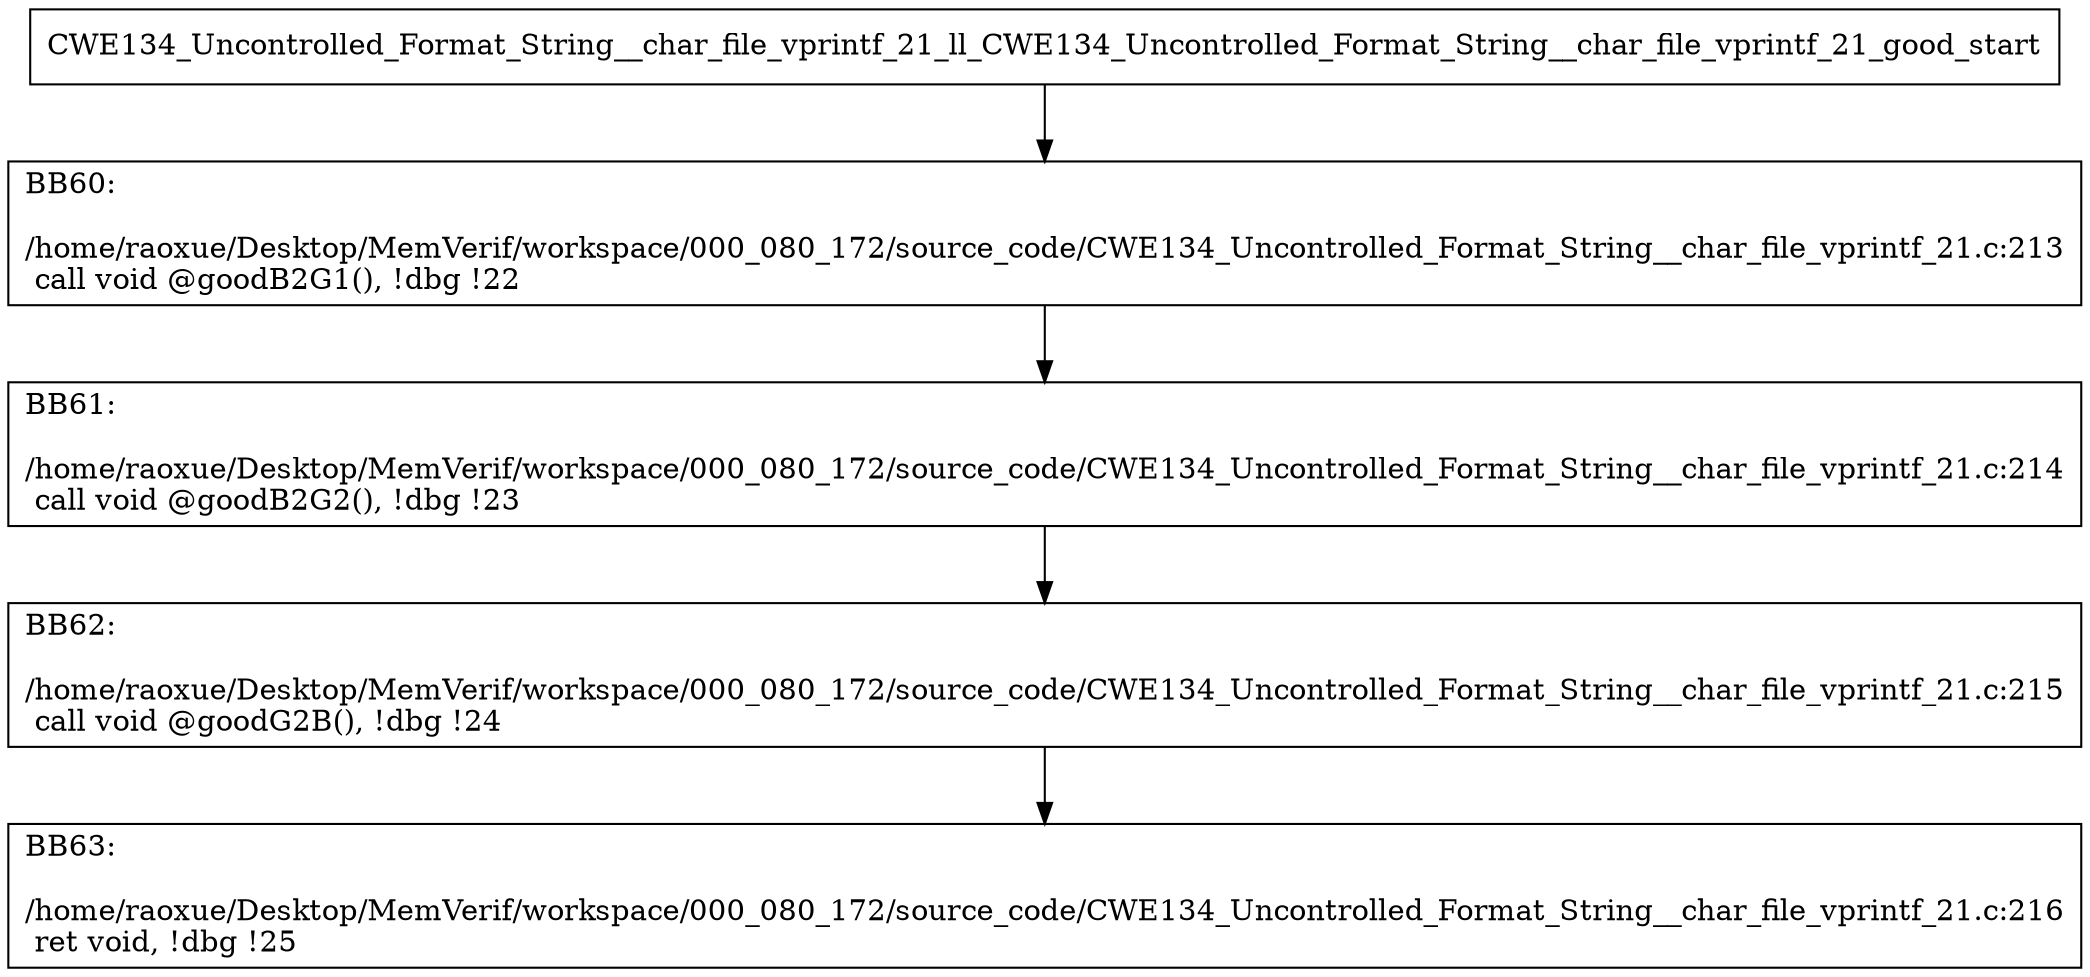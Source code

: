 digraph "CFG for'CWE134_Uncontrolled_Format_String__char_file_vprintf_21_ll_CWE134_Uncontrolled_Format_String__char_file_vprintf_21_good' function" {
	BBCWE134_Uncontrolled_Format_String__char_file_vprintf_21_ll_CWE134_Uncontrolled_Format_String__char_file_vprintf_21_good_start[shape=record,label="{CWE134_Uncontrolled_Format_String__char_file_vprintf_21_ll_CWE134_Uncontrolled_Format_String__char_file_vprintf_21_good_start}"];
	BBCWE134_Uncontrolled_Format_String__char_file_vprintf_21_ll_CWE134_Uncontrolled_Format_String__char_file_vprintf_21_good_start-> CWE134_Uncontrolled_Format_String__char_file_vprintf_21_ll_CWE134_Uncontrolled_Format_String__char_file_vprintf_21_goodBB60;
	CWE134_Uncontrolled_Format_String__char_file_vprintf_21_ll_CWE134_Uncontrolled_Format_String__char_file_vprintf_21_goodBB60 [shape=record, label="{BB60:\l\l/home/raoxue/Desktop/MemVerif/workspace/000_080_172/source_code/CWE134_Uncontrolled_Format_String__char_file_vprintf_21.c:213\l
  call void @goodB2G1(), !dbg !22\l
}"];
	CWE134_Uncontrolled_Format_String__char_file_vprintf_21_ll_CWE134_Uncontrolled_Format_String__char_file_vprintf_21_goodBB60-> CWE134_Uncontrolled_Format_String__char_file_vprintf_21_ll_CWE134_Uncontrolled_Format_String__char_file_vprintf_21_goodBB61;
	CWE134_Uncontrolled_Format_String__char_file_vprintf_21_ll_CWE134_Uncontrolled_Format_String__char_file_vprintf_21_goodBB61 [shape=record, label="{BB61:\l\l/home/raoxue/Desktop/MemVerif/workspace/000_080_172/source_code/CWE134_Uncontrolled_Format_String__char_file_vprintf_21.c:214\l
  call void @goodB2G2(), !dbg !23\l
}"];
	CWE134_Uncontrolled_Format_String__char_file_vprintf_21_ll_CWE134_Uncontrolled_Format_String__char_file_vprintf_21_goodBB61-> CWE134_Uncontrolled_Format_String__char_file_vprintf_21_ll_CWE134_Uncontrolled_Format_String__char_file_vprintf_21_goodBB62;
	CWE134_Uncontrolled_Format_String__char_file_vprintf_21_ll_CWE134_Uncontrolled_Format_String__char_file_vprintf_21_goodBB62 [shape=record, label="{BB62:\l\l/home/raoxue/Desktop/MemVerif/workspace/000_080_172/source_code/CWE134_Uncontrolled_Format_String__char_file_vprintf_21.c:215\l
  call void @goodG2B(), !dbg !24\l
}"];
	CWE134_Uncontrolled_Format_String__char_file_vprintf_21_ll_CWE134_Uncontrolled_Format_String__char_file_vprintf_21_goodBB62-> CWE134_Uncontrolled_Format_String__char_file_vprintf_21_ll_CWE134_Uncontrolled_Format_String__char_file_vprintf_21_goodBB63;
	CWE134_Uncontrolled_Format_String__char_file_vprintf_21_ll_CWE134_Uncontrolled_Format_String__char_file_vprintf_21_goodBB63 [shape=record, label="{BB63:\l\l/home/raoxue/Desktop/MemVerif/workspace/000_080_172/source_code/CWE134_Uncontrolled_Format_String__char_file_vprintf_21.c:216\l
  ret void, !dbg !25\l
}"];
}
